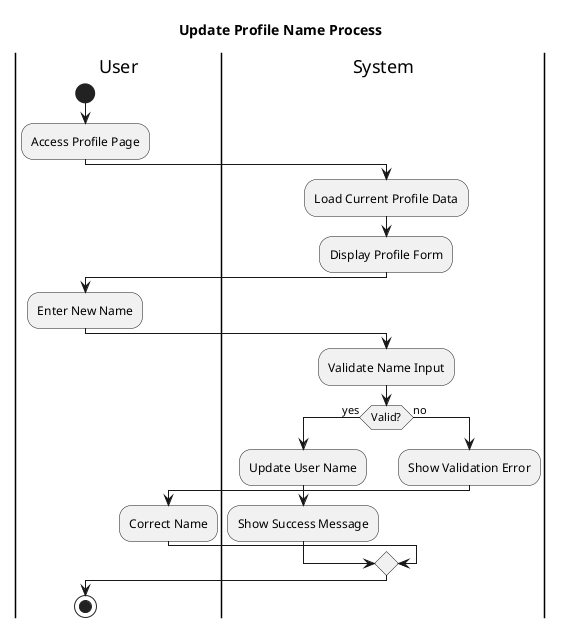 @startuml profile_update_name
title Update Profile Name Process

|User|
start
:Access Profile Page;

|System|
:Load Current Profile Data;
:Display Profile Form;

|User|
:Enter New Name;

|System|
:Validate Name Input;

if (Valid?) then (yes)
  :Update User Name;
  :Show Success Message;
else (no)
  :Show Validation Error;
  |User|
  :Correct Name;
endif

stop

@enduml